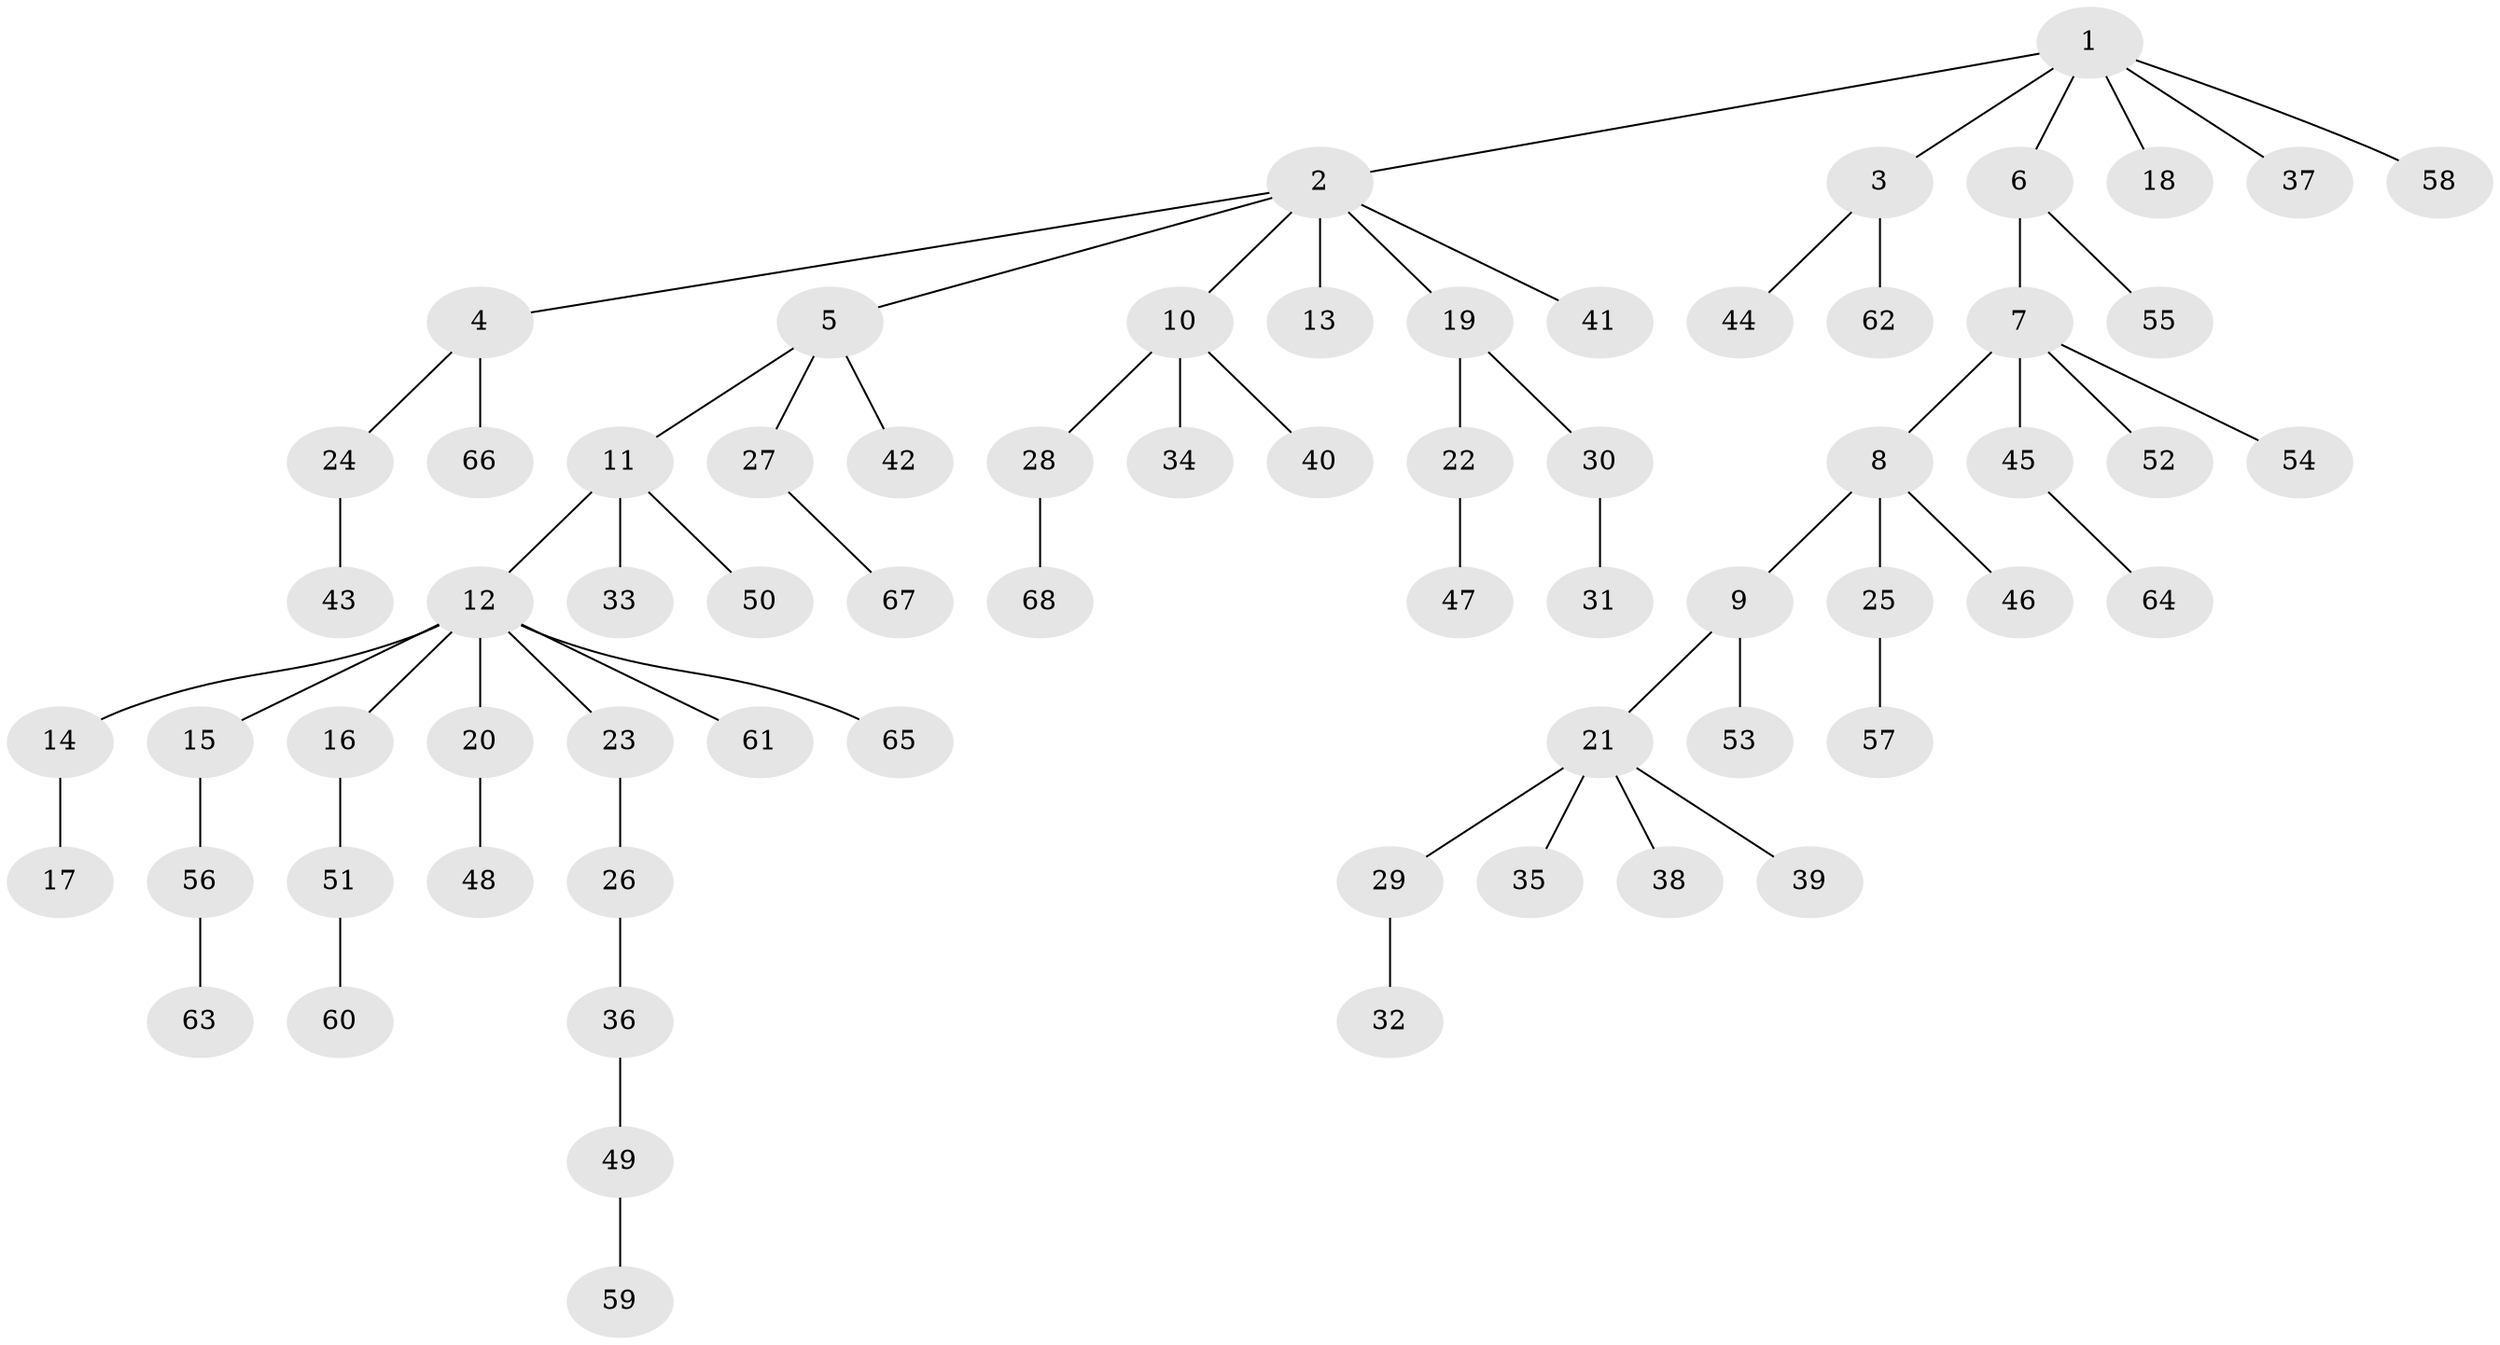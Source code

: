 // Generated by graph-tools (version 1.1) at 2025/02/03/09/25 03:02:24]
// undirected, 68 vertices, 67 edges
graph export_dot {
graph [start="1"]
  node [color=gray90,style=filled];
  1;
  2;
  3;
  4;
  5;
  6;
  7;
  8;
  9;
  10;
  11;
  12;
  13;
  14;
  15;
  16;
  17;
  18;
  19;
  20;
  21;
  22;
  23;
  24;
  25;
  26;
  27;
  28;
  29;
  30;
  31;
  32;
  33;
  34;
  35;
  36;
  37;
  38;
  39;
  40;
  41;
  42;
  43;
  44;
  45;
  46;
  47;
  48;
  49;
  50;
  51;
  52;
  53;
  54;
  55;
  56;
  57;
  58;
  59;
  60;
  61;
  62;
  63;
  64;
  65;
  66;
  67;
  68;
  1 -- 2;
  1 -- 3;
  1 -- 6;
  1 -- 18;
  1 -- 37;
  1 -- 58;
  2 -- 4;
  2 -- 5;
  2 -- 10;
  2 -- 13;
  2 -- 19;
  2 -- 41;
  3 -- 44;
  3 -- 62;
  4 -- 24;
  4 -- 66;
  5 -- 11;
  5 -- 27;
  5 -- 42;
  6 -- 7;
  6 -- 55;
  7 -- 8;
  7 -- 45;
  7 -- 52;
  7 -- 54;
  8 -- 9;
  8 -- 25;
  8 -- 46;
  9 -- 21;
  9 -- 53;
  10 -- 28;
  10 -- 34;
  10 -- 40;
  11 -- 12;
  11 -- 33;
  11 -- 50;
  12 -- 14;
  12 -- 15;
  12 -- 16;
  12 -- 20;
  12 -- 23;
  12 -- 61;
  12 -- 65;
  14 -- 17;
  15 -- 56;
  16 -- 51;
  19 -- 22;
  19 -- 30;
  20 -- 48;
  21 -- 29;
  21 -- 35;
  21 -- 38;
  21 -- 39;
  22 -- 47;
  23 -- 26;
  24 -- 43;
  25 -- 57;
  26 -- 36;
  27 -- 67;
  28 -- 68;
  29 -- 32;
  30 -- 31;
  36 -- 49;
  45 -- 64;
  49 -- 59;
  51 -- 60;
  56 -- 63;
}
